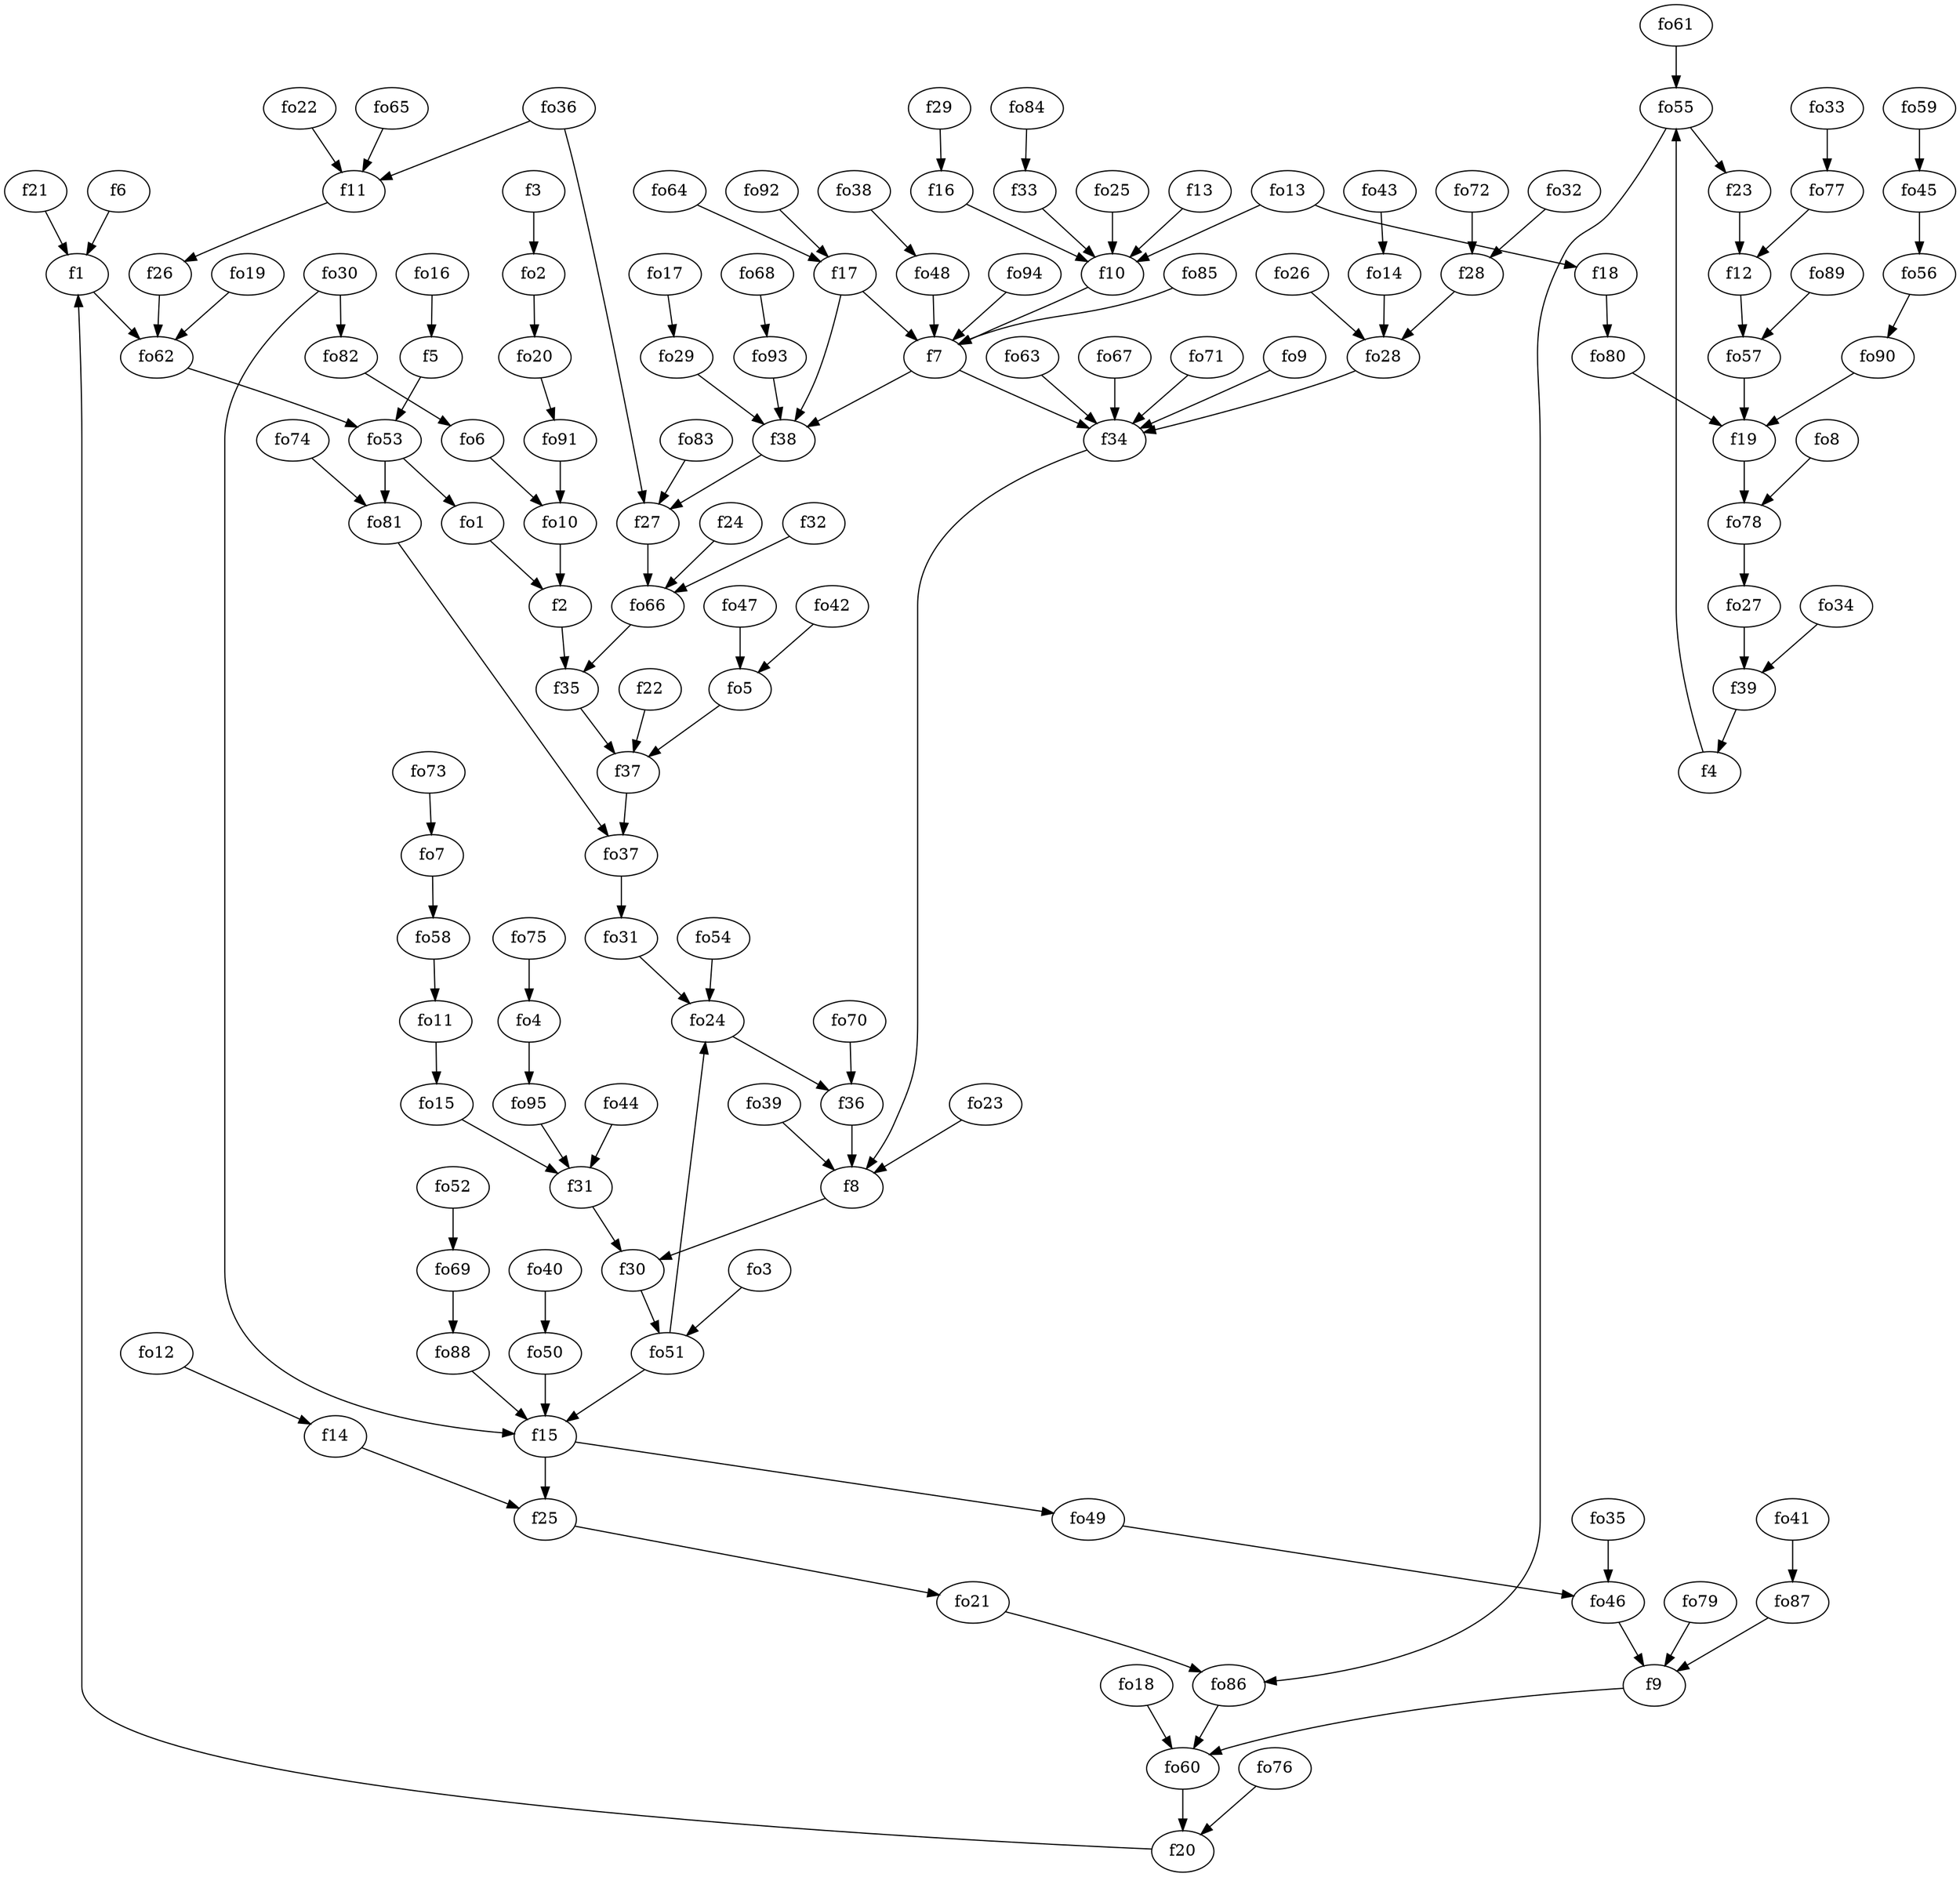 strict digraph  {
f1;
f2;
f3;
f4;
f5;
f6;
f7;
f8;
f9;
f10;
f11;
f12;
f13;
f14;
f15;
f16;
f17;
f18;
f19;
f20;
f21;
f22;
f23;
f24;
f25;
f26;
f27;
f28;
f29;
f30;
f31;
f32;
f33;
f34;
f35;
f36;
f37;
f38;
f39;
fo1;
fo2;
fo3;
fo4;
fo5;
fo6;
fo7;
fo8;
fo9;
fo10;
fo11;
fo12;
fo13;
fo14;
fo15;
fo16;
fo17;
fo18;
fo19;
fo20;
fo21;
fo22;
fo23;
fo24;
fo25;
fo26;
fo27;
fo28;
fo29;
fo30;
fo31;
fo32;
fo33;
fo34;
fo35;
fo36;
fo37;
fo38;
fo39;
fo40;
fo41;
fo42;
fo43;
fo44;
fo45;
fo46;
fo47;
fo48;
fo49;
fo50;
fo51;
fo52;
fo53;
fo54;
fo55;
fo56;
fo57;
fo58;
fo59;
fo60;
fo61;
fo62;
fo63;
fo64;
fo65;
fo66;
fo67;
fo68;
fo69;
fo70;
fo71;
fo72;
fo73;
fo74;
fo75;
fo76;
fo77;
fo78;
fo79;
fo80;
fo81;
fo82;
fo83;
fo84;
fo85;
fo86;
fo87;
fo88;
fo89;
fo90;
fo91;
fo92;
fo93;
fo94;
fo95;
f1 -> fo62  [weight=2];
f2 -> f35  [weight=2];
f3 -> fo2  [weight=2];
f4 -> fo55  [weight=2];
f5 -> fo53  [weight=2];
f6 -> f1  [weight=2];
f7 -> f34  [weight=2];
f7 -> f38  [weight=2];
f8 -> f30  [weight=2];
f9 -> fo60  [weight=2];
f10 -> f7  [weight=2];
f11 -> f26  [weight=2];
f12 -> fo57  [weight=2];
f13 -> f10  [weight=2];
f14 -> f25  [weight=2];
f15 -> f25  [weight=2];
f15 -> fo49  [weight=2];
f16 -> f10  [weight=2];
f17 -> f7  [weight=2];
f17 -> f38  [weight=2];
f18 -> fo80  [weight=2];
f19 -> fo78  [weight=2];
f20 -> f1  [weight=2];
f21 -> f1  [weight=2];
f22 -> f37  [weight=2];
f23 -> f12  [weight=2];
f24 -> fo66  [weight=2];
f25 -> fo21  [weight=2];
f26 -> fo62  [weight=2];
f27 -> fo66  [weight=2];
f28 -> fo28  [weight=2];
f29 -> f16  [weight=2];
f30 -> fo51  [weight=2];
f31 -> f30  [weight=2];
f32 -> fo66  [weight=2];
f33 -> f10  [weight=2];
f34 -> f8  [weight=2];
f35 -> f37  [weight=2];
f36 -> f8  [weight=2];
f37 -> fo37  [weight=2];
f38 -> f27  [weight=2];
f39 -> f4  [weight=2];
fo1 -> f2  [weight=2];
fo2 -> fo20  [weight=2];
fo3 -> fo51  [weight=2];
fo4 -> fo95  [weight=2];
fo5 -> f37  [weight=2];
fo6 -> fo10  [weight=2];
fo7 -> fo58  [weight=2];
fo8 -> fo78  [weight=2];
fo9 -> f34  [weight=2];
fo10 -> f2  [weight=2];
fo11 -> fo15  [weight=2];
fo12 -> f14  [weight=2];
fo13 -> f10  [weight=2];
fo13 -> f18  [weight=2];
fo14 -> fo28  [weight=2];
fo15 -> f31  [weight=2];
fo16 -> f5  [weight=2];
fo17 -> fo29  [weight=2];
fo18 -> fo60  [weight=2];
fo19 -> fo62  [weight=2];
fo20 -> fo91  [weight=2];
fo21 -> fo86  [weight=2];
fo22 -> f11  [weight=2];
fo23 -> f8  [weight=2];
fo24 -> f36  [weight=2];
fo25 -> f10  [weight=2];
fo26 -> fo28  [weight=2];
fo27 -> f39  [weight=2];
fo28 -> f34  [weight=2];
fo29 -> f38  [weight=2];
fo30 -> f15  [weight=2];
fo30 -> fo82  [weight=2];
fo31 -> fo24  [weight=2];
fo32 -> f28  [weight=2];
fo33 -> fo77  [weight=2];
fo34 -> f39  [weight=2];
fo35 -> fo46  [weight=2];
fo36 -> f11  [weight=2];
fo36 -> f27  [weight=2];
fo37 -> fo31  [weight=2];
fo38 -> fo48  [weight=2];
fo39 -> f8  [weight=2];
fo40 -> fo50  [weight=2];
fo41 -> fo87  [weight=2];
fo42 -> fo5  [weight=2];
fo43 -> fo14  [weight=2];
fo44 -> f31  [weight=2];
fo45 -> fo56  [weight=2];
fo46 -> f9  [weight=2];
fo47 -> fo5  [weight=2];
fo48 -> f7  [weight=2];
fo49 -> fo46  [weight=2];
fo50 -> f15  [weight=2];
fo51 -> f15  [weight=2];
fo51 -> fo24  [weight=2];
fo52 -> fo69  [weight=2];
fo53 -> fo1  [weight=2];
fo53 -> fo81  [weight=2];
fo54 -> fo24  [weight=2];
fo55 -> f23  [weight=2];
fo55 -> fo86  [weight=2];
fo56 -> fo90  [weight=2];
fo57 -> f19  [weight=2];
fo58 -> fo11  [weight=2];
fo59 -> fo45  [weight=2];
fo60 -> f20  [weight=2];
fo61 -> fo55  [weight=2];
fo62 -> fo53  [weight=2];
fo63 -> f34  [weight=2];
fo64 -> f17  [weight=2];
fo65 -> f11  [weight=2];
fo66 -> f35  [weight=2];
fo67 -> f34  [weight=2];
fo68 -> fo93  [weight=2];
fo69 -> fo88  [weight=2];
fo70 -> f36  [weight=2];
fo71 -> f34  [weight=2];
fo72 -> f28  [weight=2];
fo73 -> fo7  [weight=2];
fo74 -> fo81  [weight=2];
fo75 -> fo4  [weight=2];
fo76 -> f20  [weight=2];
fo77 -> f12  [weight=2];
fo78 -> fo27  [weight=2];
fo79 -> f9  [weight=2];
fo80 -> f19  [weight=2];
fo81 -> fo37  [weight=2];
fo82 -> fo6  [weight=2];
fo83 -> f27  [weight=2];
fo84 -> f33  [weight=2];
fo85 -> f7  [weight=2];
fo86 -> fo60  [weight=2];
fo87 -> f9  [weight=2];
fo88 -> f15  [weight=2];
fo89 -> fo57  [weight=2];
fo90 -> f19  [weight=2];
fo91 -> fo10  [weight=2];
fo92 -> f17  [weight=2];
fo93 -> f38  [weight=2];
fo94 -> f7  [weight=2];
fo95 -> f31  [weight=2];
}
